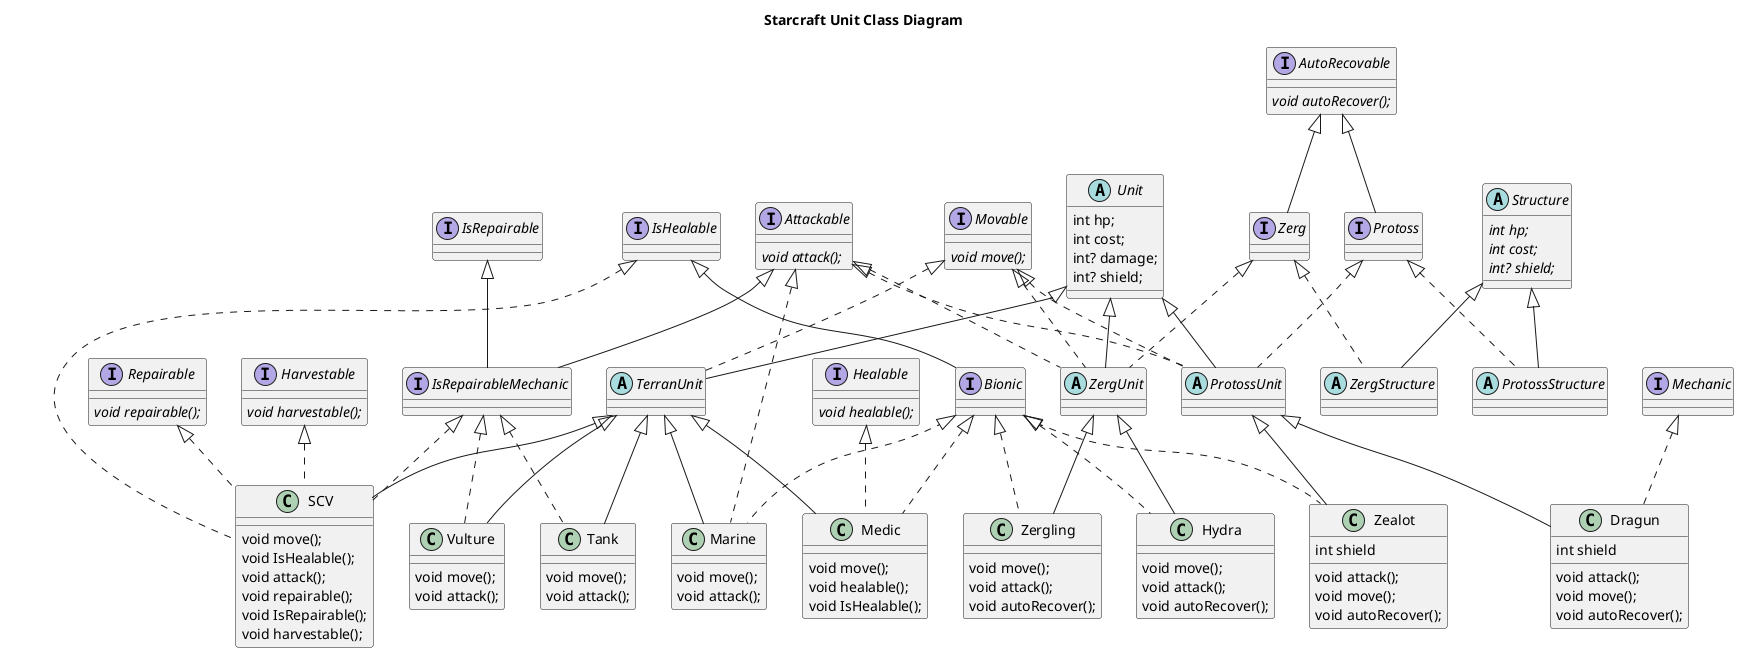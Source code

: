 @startuml starcraft

title Starcraft Unit Class Diagram

interface Healable{
 {abstract} void healable();
}
interface Repairable{
  {abstract} void repairable();
}
interface Harvestable {
  {abstract} void harvestable();
}

' 치료를 받음이 가능한
interface IsHealable

' 수리를 받을 수 있는
interface IsRepairable

' 움직임이 가능한
interface Movable {
  {abstract}void move();
}
' 공격이 가능한
interface Attackable{
  {abstract}void attack();
}

' 자동회복이 가능한
interface AutoRecovable {
  {abstract}void autoRecover();
}

' 유닛 종류
' 생물
interface Bionic implements IsHealable
' 기계
interface IsRepairableMechanic implements IsRepairable, Attackable
interface Mechanic

interface Zerg implements AutoRecovable
interface Protoss implements AutoRecovable

abstract class TerranUnit extends Unit implements Movable
abstract class ZergUnit extends Unit implements Movable, Attackable, Zerg
abstract class ZergStructure extends Structure implements Zerg
abstract class ProtossUnit extends Unit implements Movable, Attackable, Protoss
abstract class ProtossStructure extends Structure implements Protoss

' 건물
' 다른 종족도 건물이 있으니까
abstract class Structure{
  {abstract} int hp;
  {abstract} int cost;
  {abstract} int? shield;
}

' 유닛
abstract class Unit{
  int hp;
  int cost;
  ' Medic 제외
  int? damage;
  int? shield;
}

' 테란 유닛
class Marine extends TerranUnit implements Bionic, Attackable{
  void move();
  void attack();
}
' 간호사
class Medic extends TerranUnit implements Bionic, Healable{
  void move();
  void healable();
  void IsHealable();
}
'  사람이 타고 있는 일꾼
class SCV extends TerranUnit implements IsRepairableMechanic, IsHealable, Repairable, Harvestable{
  void move();
  void IsHealable();
  void attack();
  void repairable();
  void IsRepairable();
  void harvestable();
}
class Tank extends TerranUnit implements IsRepairableMechanic{
  void move();
  void attack();
}
class Vulture extends TerranUnit implements IsRepairableMechanic{
  void move();
  void attack();
}

' 저그 유닛
class Hydra extends ZergUnit implements Bionic{
  void move();
  void attack();
  void autoRecover();
}
class Zergling extends ZergUnit implements Bionic{
  void move();
  void attack();
  void autoRecover();
}

' 프로토스 유닛
class Zealot extends ProtossUnit implements Bionic{
  int shield
  void attack();
  void move();
  void autoRecover();
}
class Dragun extends ProtossUnit implements Mechanic{
  int shield
  void attack();
  void move();
  void autoRecover();
}

@enduml